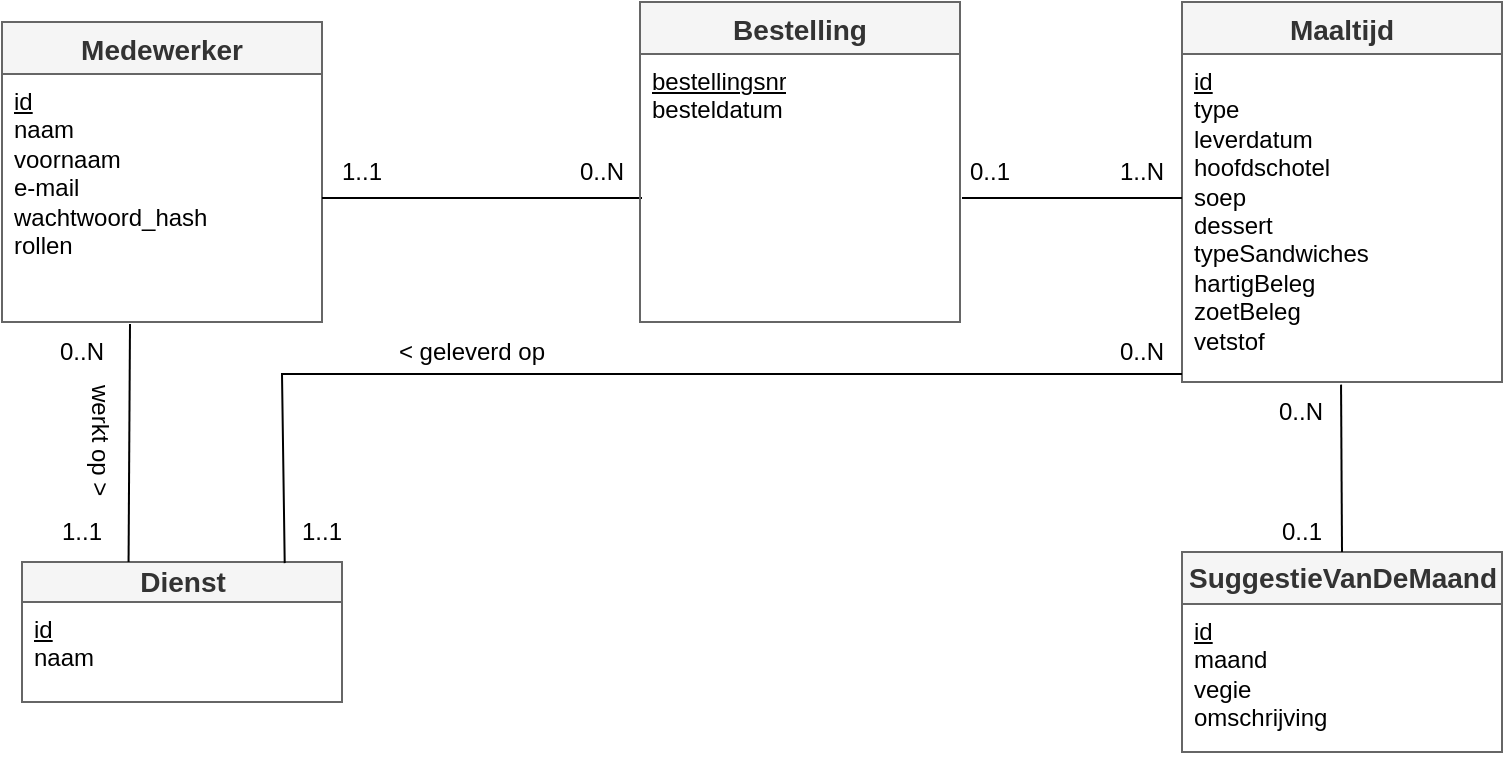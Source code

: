 <mxfile version="20.8.16" type="device"><diagram name="Pagina-1" id="q4fhcDAs110I4lpkph55"><mxGraphModel dx="864" dy="1677" grid="1" gridSize="10" guides="1" tooltips="1" connect="1" arrows="1" fold="1" page="1" pageScale="1" pageWidth="827" pageHeight="1169" math="0" shadow="0"><root><mxCell id="0"/><mxCell id="1" parent="0"/><mxCell id="-qOeodPOy-bMuZ2IO1A_-5" value="Medewerker" style="swimlane;fontStyle=1;childLayout=stackLayout;horizontal=1;startSize=26;horizontalStack=0;resizeParent=1;resizeParentMax=0;resizeLast=0;collapsible=1;marginBottom=0;align=center;fontSize=14;strokeColor=#666666;fillColor=#f5f5f5;fontColor=#333333;" parent="1" vertex="1"><mxGeometry x="10" y="-270" width="160" height="150" as="geometry"/></mxCell><mxCell id="-qOeodPOy-bMuZ2IO1A_-6" value="&lt;u&gt;id&lt;/u&gt;&lt;br&gt;naam&lt;br&gt;voornaam&lt;br&gt;e-mail&lt;br&gt;wachtwoord_hash&lt;br&gt;rollen" style="text;strokeColor=none;fillColor=none;spacingLeft=4;spacingRight=4;overflow=hidden;rotatable=0;points=[[0,0.5],[1,0.5]];portConstraint=eastwest;fontSize=12;fontStyle=0;html=1;" parent="-qOeodPOy-bMuZ2IO1A_-5" vertex="1"><mxGeometry y="26" width="160" height="124" as="geometry"/></mxCell><mxCell id="-qOeodPOy-bMuZ2IO1A_-9" value="" style="endArrow=none;html=1;rounded=0;exitX=1;exitY=0.5;exitDx=0;exitDy=0;entryX=0;entryY=0.5;entryDx=0;entryDy=0;" parent="1" source="-qOeodPOy-bMuZ2IO1A_-6" edge="1"><mxGeometry width="50" height="50" relative="1" as="geometry"><mxPoint x="350" y="-40" as="sourcePoint"/><mxPoint x="330" y="-182" as="targetPoint"/></mxGeometry></mxCell><mxCell id="-qOeodPOy-bMuZ2IO1A_-10" value="1..1" style="text;html=1;strokeColor=none;fillColor=none;align=center;verticalAlign=middle;whiteSpace=wrap;rounded=0;" parent="1" vertex="1"><mxGeometry x="160" y="-210" width="60" height="30" as="geometry"/></mxCell><mxCell id="-qOeodPOy-bMuZ2IO1A_-11" value="0..N" style="text;html=1;strokeColor=none;fillColor=none;align=center;verticalAlign=middle;whiteSpace=wrap;rounded=0;" parent="1" vertex="1"><mxGeometry x="280" y="-210" width="60" height="30" as="geometry"/></mxCell><mxCell id="-qOeodPOy-bMuZ2IO1A_-12" value="Maaltijd" style="swimlane;fontStyle=1;childLayout=stackLayout;horizontal=1;startSize=26;horizontalStack=0;resizeParent=1;resizeParentMax=0;resizeLast=0;collapsible=1;marginBottom=0;align=center;fontSize=14;strokeColor=#666666;fillColor=#f5f5f5;fontColor=#333333;" parent="1" vertex="1"><mxGeometry x="600" y="-280" width="160" height="190" as="geometry"/></mxCell><mxCell id="-qOeodPOy-bMuZ2IO1A_-13" value="&lt;u&gt;id&lt;br&gt;&lt;/u&gt;type&lt;br&gt;leverdatum&lt;br&gt;hoofdschotel&lt;br&gt;soep&lt;br&gt;dessert&lt;br&gt;typeSandwiches&lt;br style=&quot;border-color: var(--border-color); padding: 0px; margin: 0px;&quot;&gt;hartigBeleg&lt;br style=&quot;border-color: var(--border-color); padding: 0px; margin: 0px;&quot;&gt;zoetBeleg&lt;br style=&quot;border-color: var(--border-color); padding: 0px; margin: 0px;&quot;&gt;vetstof" style="text;strokeColor=none;fillColor=none;spacingLeft=4;spacingRight=4;overflow=hidden;rotatable=0;points=[[0,0.5],[1,0.5]];portConstraint=eastwest;fontSize=12;html=1;" parent="-qOeodPOy-bMuZ2IO1A_-12" vertex="1"><mxGeometry y="26" width="160" height="164" as="geometry"/></mxCell><mxCell id="-qOeodPOy-bMuZ2IO1A_-18" value="" style="endArrow=none;html=1;rounded=0;exitX=1;exitY=0.5;exitDx=0;exitDy=0;" parent="1" edge="1"><mxGeometry width="50" height="50" relative="1" as="geometry"><mxPoint x="490" y="-182" as="sourcePoint"/><mxPoint x="600" y="-182" as="targetPoint"/></mxGeometry></mxCell><mxCell id="-qOeodPOy-bMuZ2IO1A_-20" value="0..1" style="text;html=1;strokeColor=none;fillColor=none;align=center;verticalAlign=middle;whiteSpace=wrap;rounded=0;" parent="1" vertex="1"><mxGeometry x="474" y="-210" width="60" height="30" as="geometry"/></mxCell><mxCell id="-qOeodPOy-bMuZ2IO1A_-21" value="1..N" style="text;html=1;strokeColor=none;fillColor=none;align=center;verticalAlign=middle;whiteSpace=wrap;rounded=0;" parent="1" vertex="1"><mxGeometry x="550" y="-210" width="60" height="30" as="geometry"/></mxCell><mxCell id="TCTNgMrJTMwRw5Pxr-gR-1" value="Bestelling" style="swimlane;fontStyle=1;childLayout=stackLayout;horizontal=1;startSize=26;horizontalStack=0;resizeParent=1;resizeParentMax=0;resizeLast=0;collapsible=1;marginBottom=0;align=center;fontSize=14;strokeColor=#666666;fillColor=#f5f5f5;fontColor=#333333;" parent="1" vertex="1"><mxGeometry x="329" y="-280" width="160" height="160" as="geometry"/></mxCell><mxCell id="TCTNgMrJTMwRw5Pxr-gR-2" value="&lt;u&gt;bestellingsnr&lt;/u&gt;&lt;br&gt;besteldatum" style="text;strokeColor=none;fillColor=none;spacingLeft=4;spacingRight=4;overflow=hidden;rotatable=0;points=[[0,0.5],[1,0.5]];portConstraint=eastwest;fontSize=12;html=1;" parent="TCTNgMrJTMwRw5Pxr-gR-1" vertex="1"><mxGeometry y="26" width="160" height="134" as="geometry"/></mxCell><mxCell id="TCTNgMrJTMwRw5Pxr-gR-3" value="SuggestieVanDeMaand" style="swimlane;fontStyle=1;childLayout=stackLayout;horizontal=1;startSize=26;horizontalStack=0;resizeParent=1;resizeParentMax=0;resizeLast=0;collapsible=1;marginBottom=0;align=center;fontSize=14;strokeColor=#666666;fillColor=#f5f5f5;fontColor=#333333;html=1;" parent="1" vertex="1"><mxGeometry x="600" y="-5" width="160" height="100" as="geometry"/></mxCell><mxCell id="TCTNgMrJTMwRw5Pxr-gR-4" value="&lt;u&gt;id&lt;/u&gt;&lt;br&gt;maand&lt;br&gt;vegie&lt;br&gt;omschrijving" style="text;strokeColor=none;fillColor=none;spacingLeft=4;spacingRight=4;overflow=hidden;rotatable=0;points=[[0,0.5],[1,0.5]];portConstraint=eastwest;fontSize=12;html=1;" parent="TCTNgMrJTMwRw5Pxr-gR-3" vertex="1"><mxGeometry y="26" width="160" height="74" as="geometry"/></mxCell><mxCell id="TCTNgMrJTMwRw5Pxr-gR-6" value="" style="endArrow=none;html=1;rounded=0;entryX=0.497;entryY=1.008;entryDx=0;entryDy=0;entryPerimeter=0;exitX=0.5;exitY=0;exitDx=0;exitDy=0;" parent="1" source="TCTNgMrJTMwRw5Pxr-gR-3" target="-qOeodPOy-bMuZ2IO1A_-13" edge="1"><mxGeometry width="50" height="50" relative="1" as="geometry"><mxPoint x="676" as="sourcePoint"/><mxPoint x="413.68" y="19.744" as="targetPoint"/></mxGeometry></mxCell><mxCell id="TCTNgMrJTMwRw5Pxr-gR-8" value="0..1" style="text;html=1;strokeColor=none;fillColor=none;align=center;verticalAlign=middle;whiteSpace=wrap;rounded=0;" parent="1" vertex="1"><mxGeometry x="630" y="-30" width="60" height="30" as="geometry"/></mxCell><mxCell id="TCTNgMrJTMwRw5Pxr-gR-9" value="0..N" style="text;html=1;strokeColor=none;fillColor=none;align=center;verticalAlign=middle;whiteSpace=wrap;rounded=0;" parent="1" vertex="1"><mxGeometry x="629" y="-90" width="61" height="30" as="geometry"/></mxCell><mxCell id="V9w61FGlfrd0p0Ag5NVe-1" value="Dienst" style="swimlane;fontStyle=1;childLayout=stackLayout;horizontal=1;startSize=20;horizontalStack=0;resizeParent=1;resizeParentMax=0;resizeLast=0;collapsible=1;marginBottom=0;align=center;fontSize=14;strokeColor=#666666;fillColor=#f5f5f5;fontColor=#333333;html=1;" parent="1" vertex="1"><mxGeometry x="20" width="160" height="70" as="geometry"/></mxCell><mxCell id="V9w61FGlfrd0p0Ag5NVe-2" value="&lt;u&gt;id&lt;/u&gt;&lt;br&gt;naam" style="text;strokeColor=none;fillColor=none;spacingLeft=4;spacingRight=4;overflow=hidden;rotatable=0;points=[[0,0.5],[1,0.5]];portConstraint=eastwest;fontSize=12;fontStyle=0;html=1;" parent="V9w61FGlfrd0p0Ag5NVe-1" vertex="1"><mxGeometry y="20" width="160" height="50" as="geometry"/></mxCell><mxCell id="V9w61FGlfrd0p0Ag5NVe-3" value="" style="endArrow=none;html=1;rounded=0;exitX=0.821;exitY=0.008;exitDx=0;exitDy=0;exitPerimeter=0;" parent="1" source="V9w61FGlfrd0p0Ag5NVe-1" edge="1"><mxGeometry width="50" height="50" relative="1" as="geometry"><mxPoint x="150" y="-4" as="sourcePoint"/><mxPoint x="600" y="-94" as="targetPoint"/><Array as="points"><mxPoint x="150" y="-94"/></Array></mxGeometry></mxCell><mxCell id="V9w61FGlfrd0p0Ag5NVe-4" value="" style="endArrow=none;html=1;rounded=0;entryX=0.4;entryY=1.032;entryDx=0;entryDy=0;entryPerimeter=0;exitX=0.333;exitY=-0.018;exitDx=0;exitDy=0;exitPerimeter=0;" parent="1" edge="1"><mxGeometry width="50" height="50" relative="1" as="geometry"><mxPoint x="73.28" y="-0.008" as="sourcePoint"/><mxPoint x="74" y="-119.032" as="targetPoint"/></mxGeometry></mxCell><mxCell id="V9w61FGlfrd0p0Ag5NVe-5" value="1..1" style="text;html=1;strokeColor=none;fillColor=none;align=center;verticalAlign=middle;whiteSpace=wrap;rounded=0;" parent="1" vertex="1"><mxGeometry x="20" y="-30" width="60" height="30" as="geometry"/></mxCell><mxCell id="V9w61FGlfrd0p0Ag5NVe-6" value="0..N" style="text;html=1;strokeColor=none;fillColor=none;align=center;verticalAlign=middle;whiteSpace=wrap;rounded=0;" parent="1" vertex="1"><mxGeometry x="20" y="-120" width="60" height="30" as="geometry"/></mxCell><mxCell id="V9w61FGlfrd0p0Ag5NVe-7" value="1..1" style="text;html=1;strokeColor=none;fillColor=none;align=center;verticalAlign=middle;whiteSpace=wrap;rounded=0;" parent="1" vertex="1"><mxGeometry x="140" y="-30" width="60" height="30" as="geometry"/></mxCell><mxCell id="V9w61FGlfrd0p0Ag5NVe-8" value="0..N" style="text;html=1;strokeColor=none;fillColor=none;align=center;verticalAlign=middle;whiteSpace=wrap;rounded=0;" parent="1" vertex="1"><mxGeometry x="550" y="-120" width="60" height="30" as="geometry"/></mxCell><mxCell id="V9w61FGlfrd0p0Ag5NVe-10" value="werkt op &amp;gt;&amp;nbsp;" style="text;html=1;strokeColor=none;fillColor=none;align=center;verticalAlign=middle;whiteSpace=wrap;rounded=0;rotation=90;" parent="1" vertex="1"><mxGeometry x="19" y="-104" width="80" height="90" as="geometry"/></mxCell><mxCell id="V9w61FGlfrd0p0Ag5NVe-12" value="&amp;lt; geleverd op" style="text;html=1;strokeColor=none;fillColor=none;align=center;verticalAlign=middle;whiteSpace=wrap;rounded=0;rotation=0;" parent="1" vertex="1"><mxGeometry x="200" y="-150" width="90" height="90" as="geometry"/></mxCell></root></mxGraphModel></diagram></mxfile>